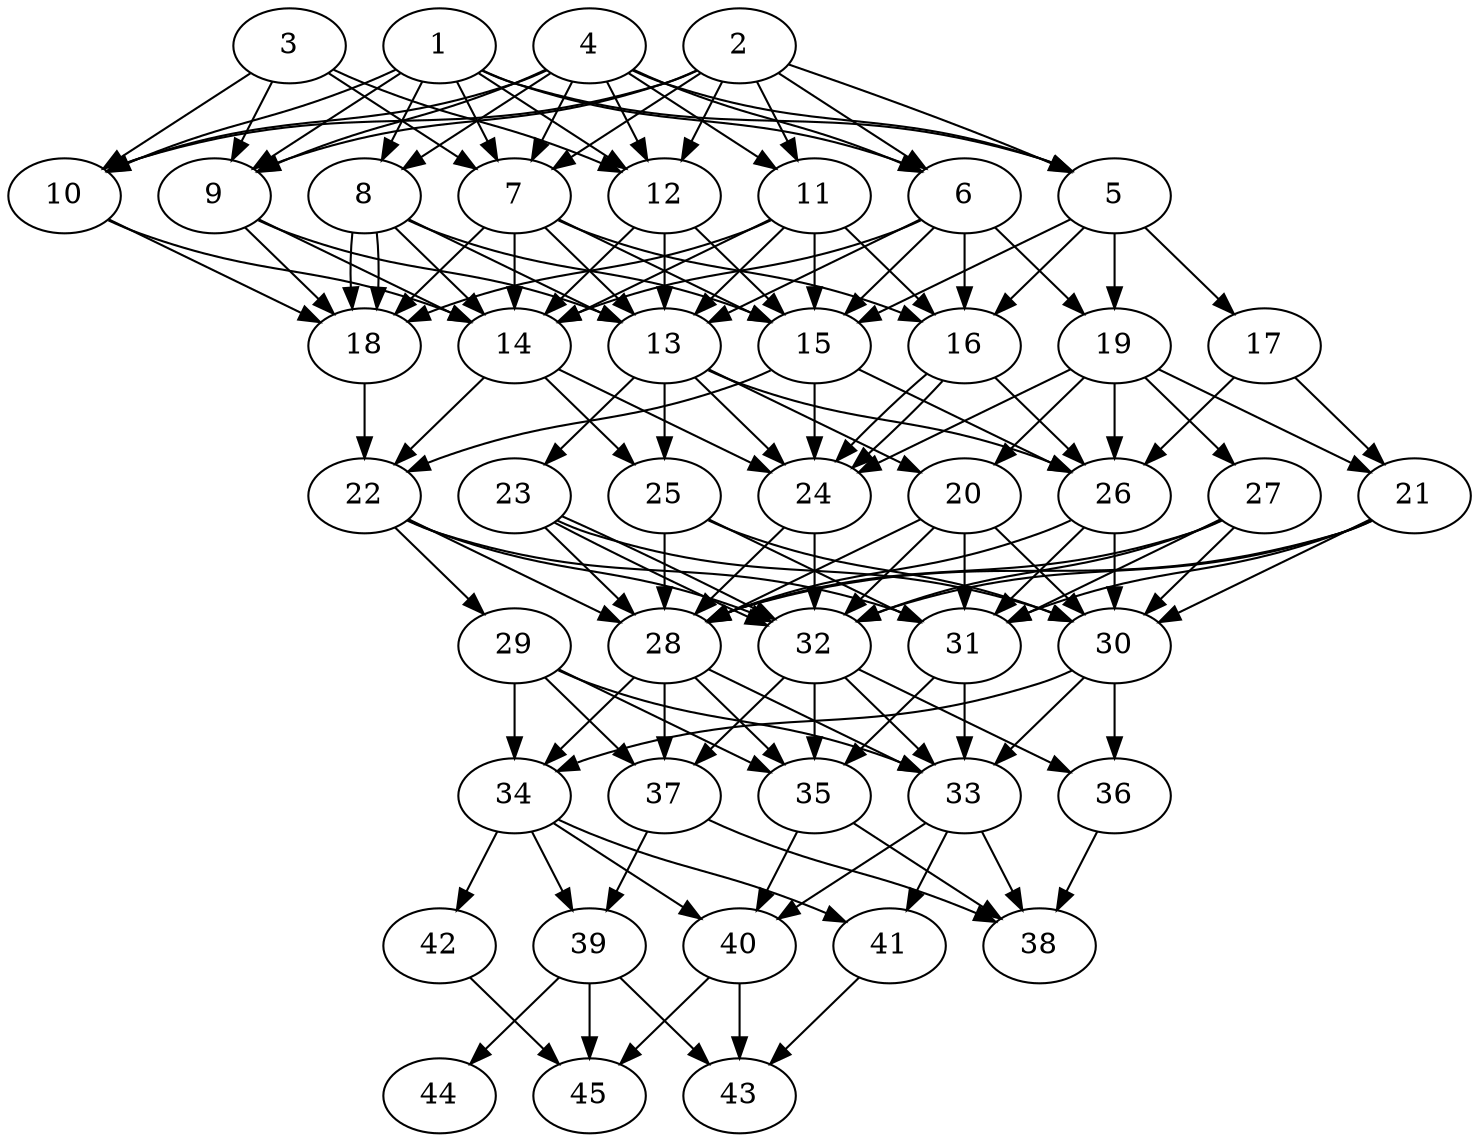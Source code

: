 // DAG automatically generated by daggen at Thu Oct  3 14:07:24 2019
// ./daggen --dot -n 45 --ccr 0.3 --fat 0.5 --regular 0.5 --density 0.9 --mindata 5242880 --maxdata 52428800 
digraph G {
  1 [size="138280960", alpha="0.16", expect_size="41484288"] 
  1 -> 5 [size ="41484288"]
  1 -> 6 [size ="41484288"]
  1 -> 7 [size ="41484288"]
  1 -> 8 [size ="41484288"]
  1 -> 9 [size ="41484288"]
  1 -> 10 [size ="41484288"]
  1 -> 12 [size ="41484288"]
  2 [size="23749973", alpha="0.04", expect_size="7124992"] 
  2 -> 5 [size ="7124992"]
  2 -> 6 [size ="7124992"]
  2 -> 7 [size ="7124992"]
  2 -> 9 [size ="7124992"]
  2 -> 10 [size ="7124992"]
  2 -> 11 [size ="7124992"]
  2 -> 12 [size ="7124992"]
  3 [size="35802453", alpha="0.07", expect_size="10740736"] 
  3 -> 7 [size ="10740736"]
  3 -> 9 [size ="10740736"]
  3 -> 10 [size ="10740736"]
  3 -> 12 [size ="10740736"]
  4 [size="92890453", alpha="0.20", expect_size="27867136"] 
  4 -> 5 [size ="27867136"]
  4 -> 6 [size ="27867136"]
  4 -> 7 [size ="27867136"]
  4 -> 8 [size ="27867136"]
  4 -> 9 [size ="27867136"]
  4 -> 10 [size ="27867136"]
  4 -> 11 [size ="27867136"]
  4 -> 12 [size ="27867136"]
  5 [size="32467627", alpha="0.14", expect_size="9740288"] 
  5 -> 15 [size ="9740288"]
  5 -> 16 [size ="9740288"]
  5 -> 17 [size ="9740288"]
  5 -> 19 [size ="9740288"]
  6 [size="31959040", alpha="0.03", expect_size="9587712"] 
  6 -> 13 [size ="9587712"]
  6 -> 14 [size ="9587712"]
  6 -> 15 [size ="9587712"]
  6 -> 16 [size ="9587712"]
  6 -> 19 [size ="9587712"]
  7 [size="140506453", alpha="0.11", expect_size="42151936"] 
  7 -> 13 [size ="42151936"]
  7 -> 14 [size ="42151936"]
  7 -> 15 [size ="42151936"]
  7 -> 16 [size ="42151936"]
  7 -> 18 [size ="42151936"]
  8 [size="133993813", alpha="0.18", expect_size="40198144"] 
  8 -> 13 [size ="40198144"]
  8 -> 14 [size ="40198144"]
  8 -> 15 [size ="40198144"]
  8 -> 18 [size ="40198144"]
  8 -> 18 [size ="40198144"]
  9 [size="116060160", alpha="0.16", expect_size="34818048"] 
  9 -> 13 [size ="34818048"]
  9 -> 14 [size ="34818048"]
  9 -> 18 [size ="34818048"]
  10 [size="37147307", alpha="0.04", expect_size="11144192"] 
  10 -> 14 [size ="11144192"]
  10 -> 18 [size ="11144192"]
  11 [size="89446400", alpha="0.04", expect_size="26833920"] 
  11 -> 13 [size ="26833920"]
  11 -> 14 [size ="26833920"]
  11 -> 15 [size ="26833920"]
  11 -> 16 [size ="26833920"]
  11 -> 18 [size ="26833920"]
  12 [size="55562240", alpha="0.03", expect_size="16668672"] 
  12 -> 13 [size ="16668672"]
  12 -> 14 [size ="16668672"]
  12 -> 15 [size ="16668672"]
  13 [size="88698880", alpha="0.06", expect_size="26609664"] 
  13 -> 20 [size ="26609664"]
  13 -> 23 [size ="26609664"]
  13 -> 24 [size ="26609664"]
  13 -> 25 [size ="26609664"]
  13 -> 26 [size ="26609664"]
  14 [size="142103893", alpha="0.14", expect_size="42631168"] 
  14 -> 22 [size ="42631168"]
  14 -> 24 [size ="42631168"]
  14 -> 25 [size ="42631168"]
  15 [size="140813653", alpha="0.10", expect_size="42244096"] 
  15 -> 22 [size ="42244096"]
  15 -> 24 [size ="42244096"]
  15 -> 26 [size ="42244096"]
  16 [size="95187627", alpha="0.03", expect_size="28556288"] 
  16 -> 24 [size ="28556288"]
  16 -> 24 [size ="28556288"]
  16 -> 26 [size ="28556288"]
  17 [size="115203413", alpha="0.15", expect_size="34561024"] 
  17 -> 21 [size ="34561024"]
  17 -> 26 [size ="34561024"]
  18 [size="45793280", alpha="0.01", expect_size="13737984"] 
  18 -> 22 [size ="13737984"]
  19 [size="28320427", alpha="0.03", expect_size="8496128"] 
  19 -> 20 [size ="8496128"]
  19 -> 21 [size ="8496128"]
  19 -> 24 [size ="8496128"]
  19 -> 26 [size ="8496128"]
  19 -> 27 [size ="8496128"]
  20 [size="151121920", alpha="0.12", expect_size="45336576"] 
  20 -> 28 [size ="45336576"]
  20 -> 30 [size ="45336576"]
  20 -> 31 [size ="45336576"]
  20 -> 32 [size ="45336576"]
  21 [size="24657920", alpha="0.17", expect_size="7397376"] 
  21 -> 28 [size ="7397376"]
  21 -> 30 [size ="7397376"]
  21 -> 31 [size ="7397376"]
  21 -> 32 [size ="7397376"]
  22 [size="53131947", alpha="0.02", expect_size="15939584"] 
  22 -> 28 [size ="15939584"]
  22 -> 29 [size ="15939584"]
  22 -> 31 [size ="15939584"]
  22 -> 32 [size ="15939584"]
  23 [size="73564160", alpha="0.10", expect_size="22069248"] 
  23 -> 28 [size ="22069248"]
  23 -> 30 [size ="22069248"]
  23 -> 32 [size ="22069248"]
  23 -> 32 [size ="22069248"]
  24 [size="117261653", alpha="0.08", expect_size="35178496"] 
  24 -> 28 [size ="35178496"]
  24 -> 32 [size ="35178496"]
  25 [size="72731307", alpha="0.07", expect_size="21819392"] 
  25 -> 28 [size ="21819392"]
  25 -> 30 [size ="21819392"]
  25 -> 31 [size ="21819392"]
  26 [size="147732480", alpha="0.08", expect_size="44319744"] 
  26 -> 28 [size ="44319744"]
  26 -> 30 [size ="44319744"]
  26 -> 31 [size ="44319744"]
  27 [size="171298133", alpha="0.05", expect_size="51389440"] 
  27 -> 28 [size ="51389440"]
  27 -> 30 [size ="51389440"]
  27 -> 31 [size ="51389440"]
  27 -> 32 [size ="51389440"]
  28 [size="129331200", alpha="0.16", expect_size="38799360"] 
  28 -> 33 [size ="38799360"]
  28 -> 34 [size ="38799360"]
  28 -> 35 [size ="38799360"]
  28 -> 37 [size ="38799360"]
  29 [size="134656000", alpha="0.00", expect_size="40396800"] 
  29 -> 33 [size ="40396800"]
  29 -> 34 [size ="40396800"]
  29 -> 35 [size ="40396800"]
  29 -> 37 [size ="40396800"]
  30 [size="159658667", alpha="0.07", expect_size="47897600"] 
  30 -> 33 [size ="47897600"]
  30 -> 34 [size ="47897600"]
  30 -> 36 [size ="47897600"]
  31 [size="100154027", alpha="0.03", expect_size="30046208"] 
  31 -> 33 [size ="30046208"]
  31 -> 35 [size ="30046208"]
  32 [size="76946773", alpha="0.03", expect_size="23084032"] 
  32 -> 33 [size ="23084032"]
  32 -> 35 [size ="23084032"]
  32 -> 36 [size ="23084032"]
  32 -> 37 [size ="23084032"]
  33 [size="96317440", alpha="0.13", expect_size="28895232"] 
  33 -> 38 [size ="28895232"]
  33 -> 40 [size ="28895232"]
  33 -> 41 [size ="28895232"]
  34 [size="19305813", alpha="0.18", expect_size="5791744"] 
  34 -> 39 [size ="5791744"]
  34 -> 40 [size ="5791744"]
  34 -> 41 [size ="5791744"]
  34 -> 42 [size ="5791744"]
  35 [size="78615893", alpha="0.19", expect_size="23584768"] 
  35 -> 38 [size ="23584768"]
  35 -> 40 [size ="23584768"]
  36 [size="131956053", alpha="0.10", expect_size="39586816"] 
  36 -> 38 [size ="39586816"]
  37 [size="36519253", alpha="0.14", expect_size="10955776"] 
  37 -> 38 [size ="10955776"]
  37 -> 39 [size ="10955776"]
  38 [size="72625493", alpha="0.01", expect_size="21787648"] 
  39 [size="42216107", alpha="0.09", expect_size="12664832"] 
  39 -> 43 [size ="12664832"]
  39 -> 44 [size ="12664832"]
  39 -> 45 [size ="12664832"]
  40 [size="43885227", alpha="0.15", expect_size="13165568"] 
  40 -> 43 [size ="13165568"]
  40 -> 45 [size ="13165568"]
  41 [size="97300480", alpha="0.01", expect_size="29190144"] 
  41 -> 43 [size ="29190144"]
  42 [size="117149013", alpha="0.12", expect_size="35144704"] 
  42 -> 45 [size ="35144704"]
  43 [size="141520213", alpha="0.10", expect_size="42456064"] 
  44 [size="84353707", alpha="0.01", expect_size="25306112"] 
  45 [size="70273707", alpha="0.19", expect_size="21082112"] 
}
